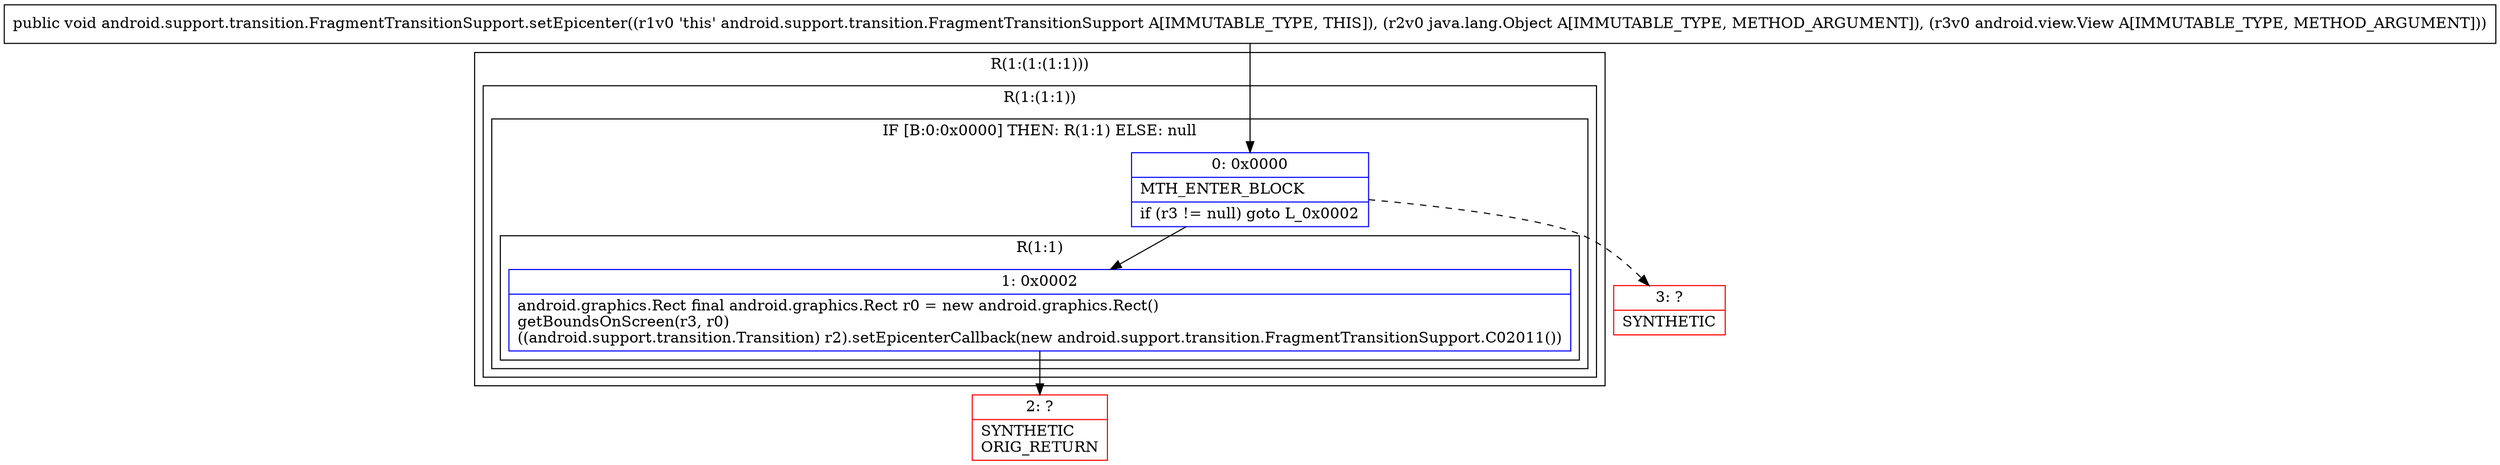 digraph "CFG forandroid.support.transition.FragmentTransitionSupport.setEpicenter(Ljava\/lang\/Object;Landroid\/view\/View;)V" {
subgraph cluster_Region_977053439 {
label = "R(1:(1:(1:1)))";
node [shape=record,color=blue];
subgraph cluster_Region_172523108 {
label = "R(1:(1:1))";
node [shape=record,color=blue];
subgraph cluster_IfRegion_414655534 {
label = "IF [B:0:0x0000] THEN: R(1:1) ELSE: null";
node [shape=record,color=blue];
Node_0 [shape=record,label="{0\:\ 0x0000|MTH_ENTER_BLOCK\l|if (r3 != null) goto L_0x0002\l}"];
subgraph cluster_Region_906461985 {
label = "R(1:1)";
node [shape=record,color=blue];
Node_1 [shape=record,label="{1\:\ 0x0002|android.graphics.Rect final android.graphics.Rect r0 = new android.graphics.Rect()\lgetBoundsOnScreen(r3, r0)\l((android.support.transition.Transition) r2).setEpicenterCallback(new android.support.transition.FragmentTransitionSupport.C02011())\l}"];
}
}
}
}
Node_2 [shape=record,color=red,label="{2\:\ ?|SYNTHETIC\lORIG_RETURN\l}"];
Node_3 [shape=record,color=red,label="{3\:\ ?|SYNTHETIC\l}"];
MethodNode[shape=record,label="{public void android.support.transition.FragmentTransitionSupport.setEpicenter((r1v0 'this' android.support.transition.FragmentTransitionSupport A[IMMUTABLE_TYPE, THIS]), (r2v0 java.lang.Object A[IMMUTABLE_TYPE, METHOD_ARGUMENT]), (r3v0 android.view.View A[IMMUTABLE_TYPE, METHOD_ARGUMENT])) }"];
MethodNode -> Node_0;
Node_0 -> Node_1;
Node_0 -> Node_3[style=dashed];
Node_1 -> Node_2;
}

